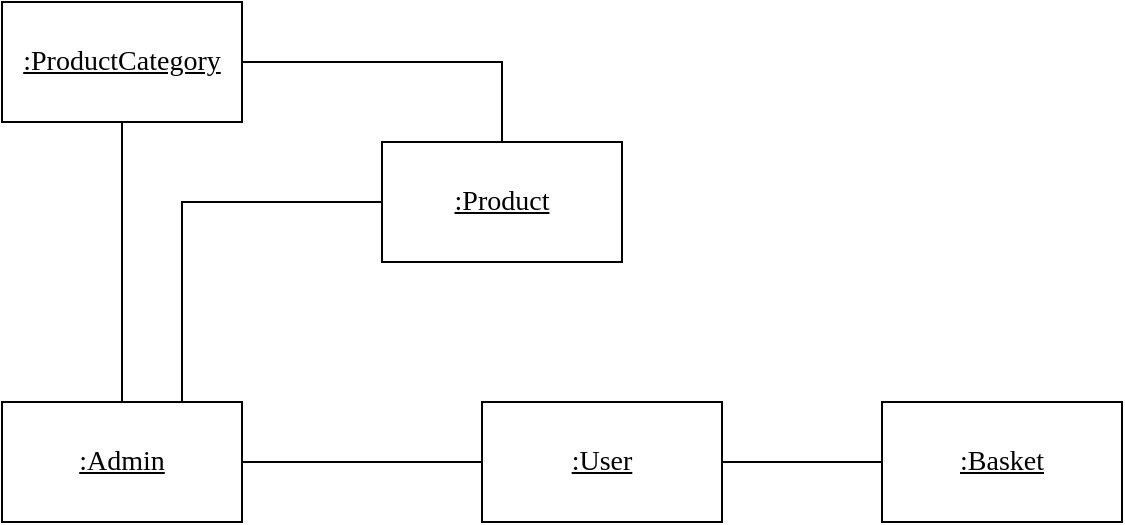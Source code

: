 <mxfile version="24.0.5" type="device">
  <diagram name="Страница — 1" id="otGqDrfL63iMfPq_JGB5">
    <mxGraphModel dx="1050" dy="541" grid="1" gridSize="10" guides="1" tooltips="1" connect="1" arrows="1" fold="1" page="1" pageScale="1" pageWidth="827" pageHeight="1169" math="0" shadow="0">
      <root>
        <mxCell id="0" />
        <mxCell id="1" parent="0" />
        <mxCell id="VZghngZkQBJUcuiyrzO2-8" style="edgeStyle=orthogonalEdgeStyle;rounded=0;orthogonalLoop=1;jettySize=auto;html=1;entryX=0.5;entryY=0;entryDx=0;entryDy=0;endArrow=none;endFill=0;" edge="1" parent="1" source="VZghngZkQBJUcuiyrzO2-2" target="VZghngZkQBJUcuiyrzO2-4">
          <mxGeometry relative="1" as="geometry" />
        </mxCell>
        <mxCell id="VZghngZkQBJUcuiyrzO2-9" style="edgeStyle=orthogonalEdgeStyle;rounded=0;orthogonalLoop=1;jettySize=auto;html=1;entryX=0.5;entryY=0;entryDx=0;entryDy=0;endArrow=none;endFill=0;" edge="1" parent="1" source="VZghngZkQBJUcuiyrzO2-2" target="VZghngZkQBJUcuiyrzO2-3">
          <mxGeometry relative="1" as="geometry" />
        </mxCell>
        <mxCell id="VZghngZkQBJUcuiyrzO2-2" value="&lt;span style=&quot;font-size: 14px;&quot;&gt;:ProductCategory&lt;/span&gt;" style="rounded=0;whiteSpace=wrap;html=1;fontStyle=4;fontSize=14;fontFamily=Times New Roman;" vertex="1" parent="1">
          <mxGeometry x="80" y="80" width="120" height="60" as="geometry" />
        </mxCell>
        <mxCell id="VZghngZkQBJUcuiyrzO2-11" style="edgeStyle=orthogonalEdgeStyle;rounded=0;orthogonalLoop=1;jettySize=auto;html=1;entryX=0;entryY=0.5;entryDx=0;entryDy=0;endArrow=none;endFill=0;" edge="1" parent="1" source="VZghngZkQBJUcuiyrzO2-3" target="VZghngZkQBJUcuiyrzO2-5">
          <mxGeometry relative="1" as="geometry" />
        </mxCell>
        <mxCell id="VZghngZkQBJUcuiyrzO2-3" value=":Admin" style="rounded=0;whiteSpace=wrap;html=1;fontStyle=4;fontSize=14;fontFamily=Times New Roman;" vertex="1" parent="1">
          <mxGeometry x="80" y="280" width="120" height="60" as="geometry" />
        </mxCell>
        <mxCell id="VZghngZkQBJUcuiyrzO2-10" style="edgeStyle=orthogonalEdgeStyle;rounded=0;orthogonalLoop=1;jettySize=auto;html=1;entryX=0.75;entryY=0;entryDx=0;entryDy=0;endArrow=none;endFill=0;" edge="1" parent="1" source="VZghngZkQBJUcuiyrzO2-4" target="VZghngZkQBJUcuiyrzO2-3">
          <mxGeometry relative="1" as="geometry" />
        </mxCell>
        <mxCell id="VZghngZkQBJUcuiyrzO2-4" value="&lt;span style=&quot;font-size: 14px;&quot;&gt;:Product&lt;/span&gt;" style="rounded=0;whiteSpace=wrap;html=1;fontStyle=4;fontSize=14;fontFamily=Times New Roman;" vertex="1" parent="1">
          <mxGeometry x="270" y="150" width="120" height="60" as="geometry" />
        </mxCell>
        <mxCell id="VZghngZkQBJUcuiyrzO2-12" style="edgeStyle=orthogonalEdgeStyle;rounded=0;orthogonalLoop=1;jettySize=auto;html=1;entryX=0;entryY=0.5;entryDx=0;entryDy=0;endArrow=none;endFill=0;" edge="1" parent="1" source="VZghngZkQBJUcuiyrzO2-5" target="VZghngZkQBJUcuiyrzO2-6">
          <mxGeometry relative="1" as="geometry" />
        </mxCell>
        <mxCell id="VZghngZkQBJUcuiyrzO2-5" value=":User" style="rounded=0;whiteSpace=wrap;html=1;fontStyle=4;fontSize=14;fontFamily=Times New Roman;" vertex="1" parent="1">
          <mxGeometry x="320" y="280" width="120" height="60" as="geometry" />
        </mxCell>
        <mxCell id="VZghngZkQBJUcuiyrzO2-6" value="&lt;span style=&quot;font-size: 14px;&quot;&gt;:Basket&lt;/span&gt;" style="rounded=0;whiteSpace=wrap;html=1;fontStyle=4;fontSize=14;fontFamily=Times New Roman;" vertex="1" parent="1">
          <mxGeometry x="520" y="280" width="120" height="60" as="geometry" />
        </mxCell>
      </root>
    </mxGraphModel>
  </diagram>
</mxfile>
